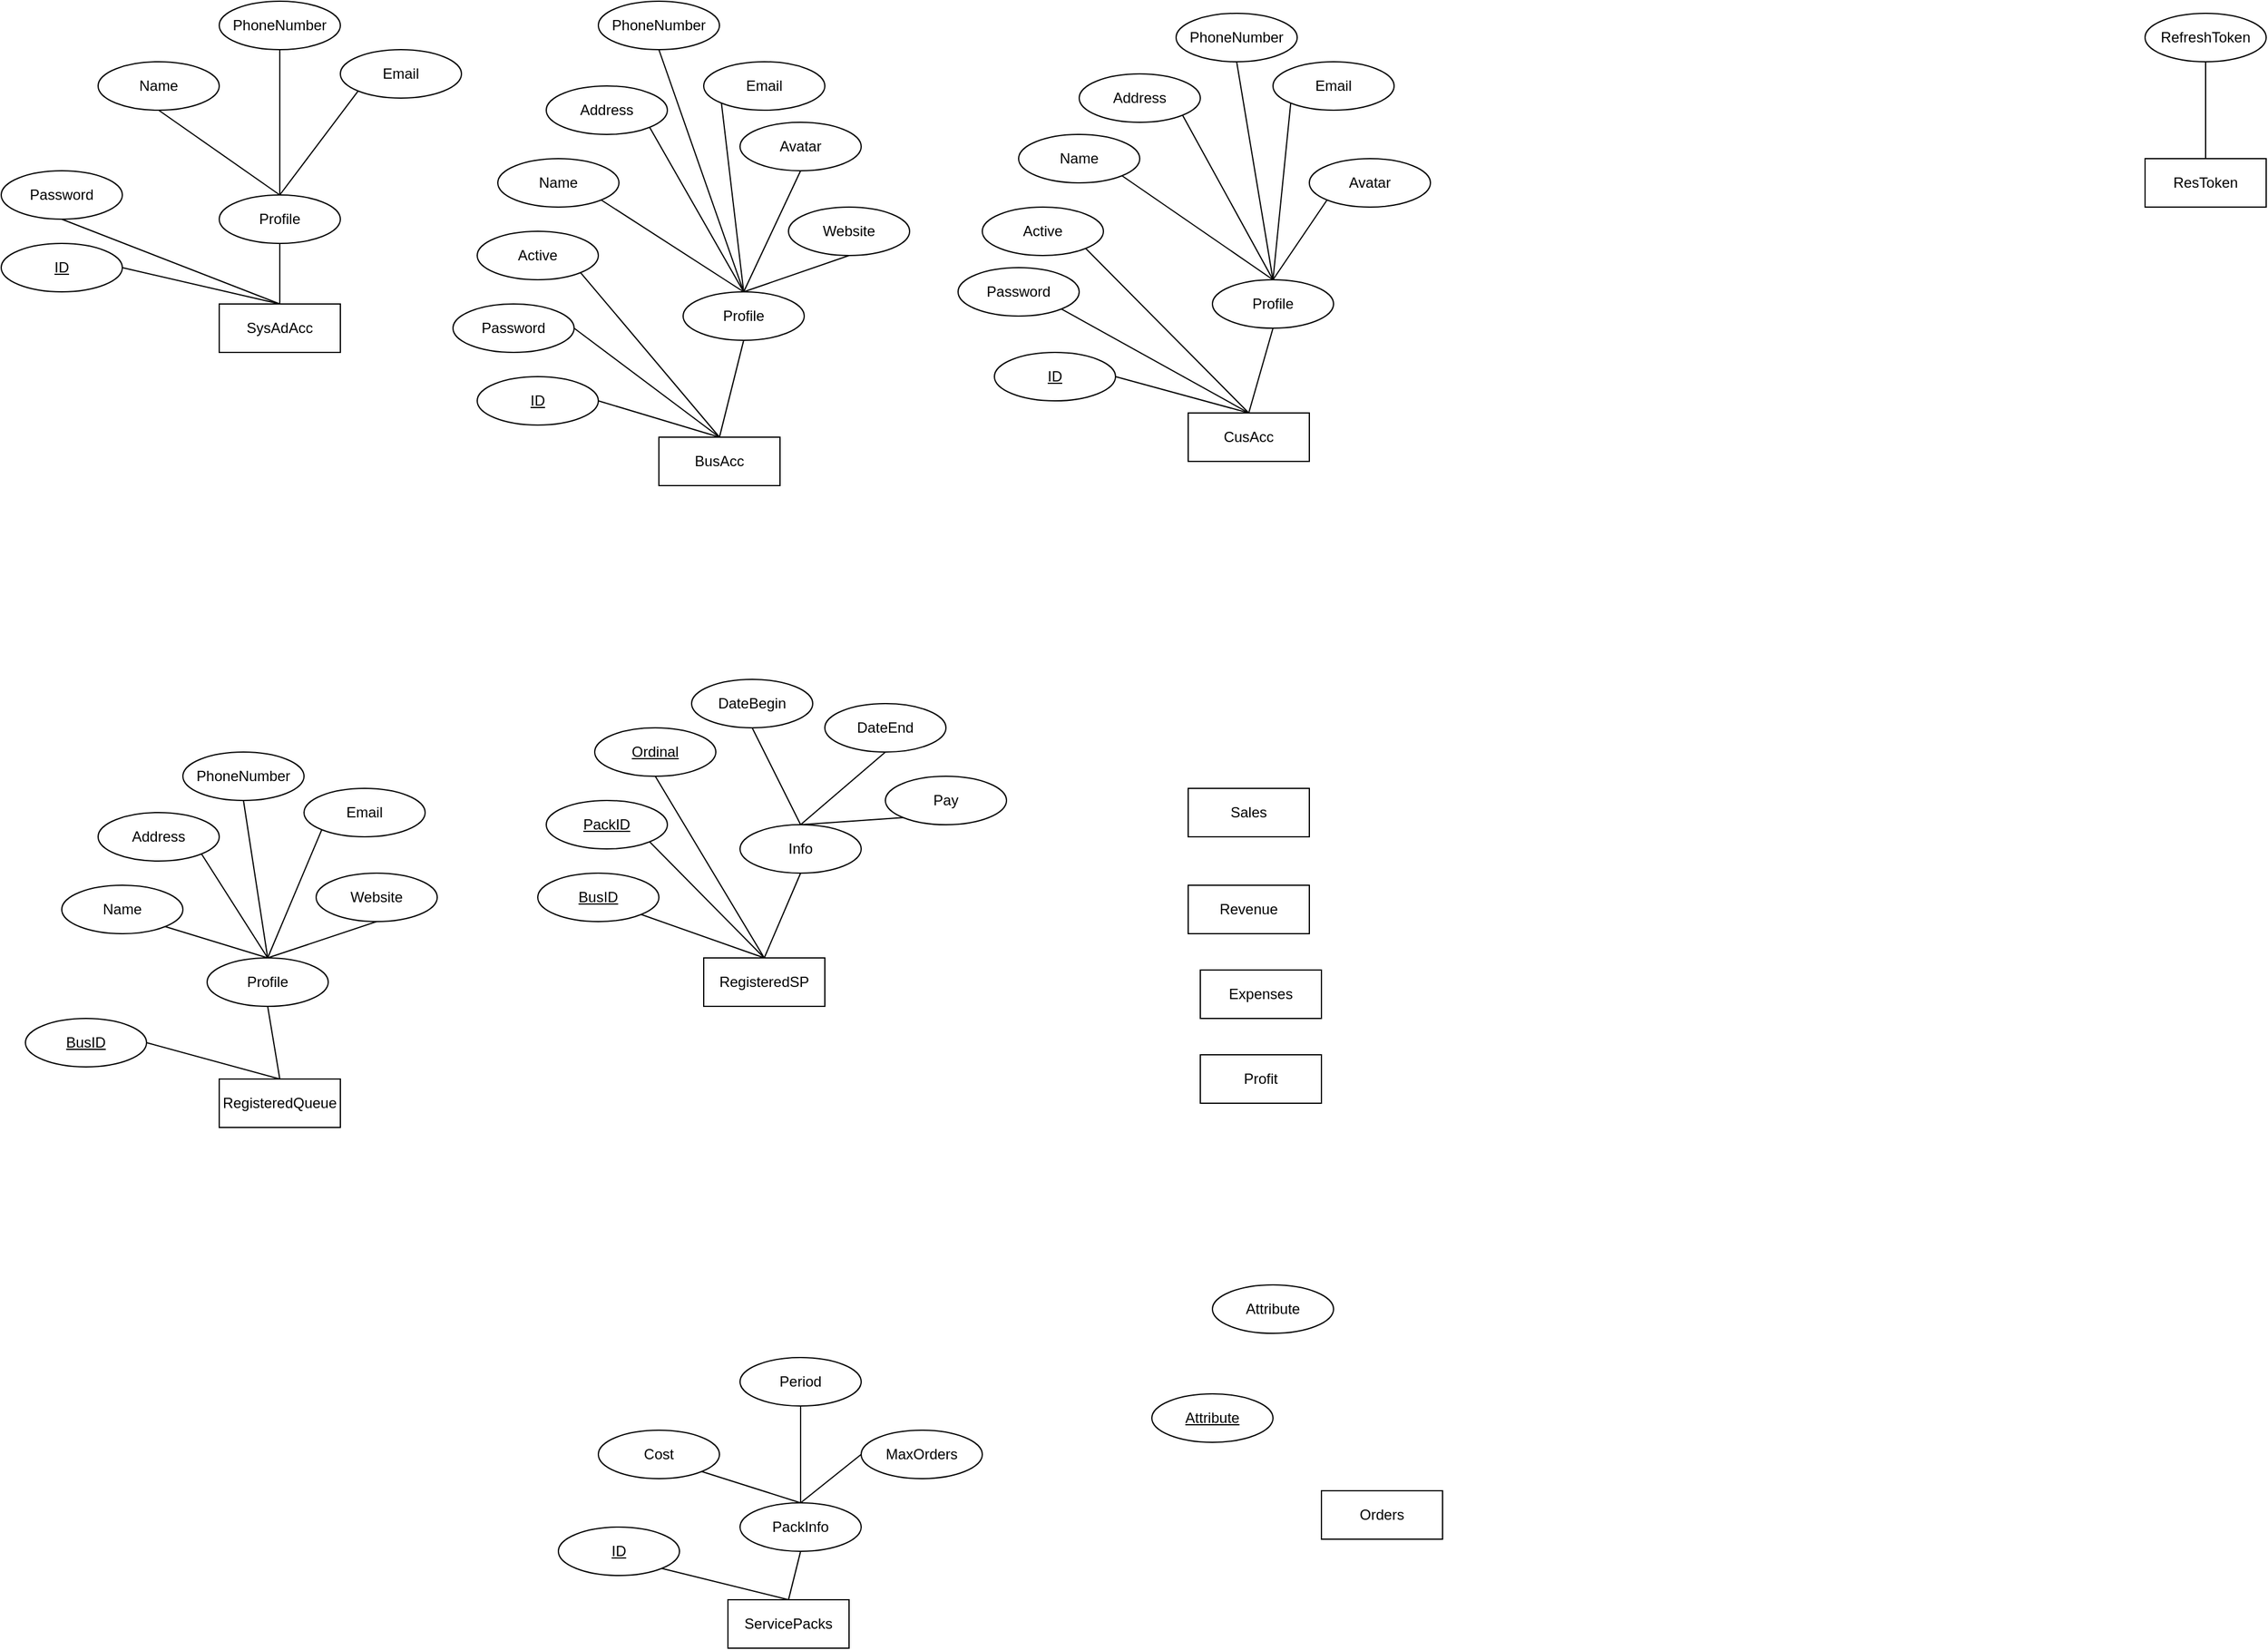 <mxfile version="14.5.3" type="github">
  <diagram id="R2lEEEUBdFMjLlhIrx00" name="Page-1">
    <mxGraphModel dx="868" dy="462" grid="1" gridSize="10" guides="1" tooltips="1" connect="1" arrows="1" fold="1" page="1" pageScale="1" pageWidth="1920" pageHeight="1200" background="none" math="0" shadow="0" extFonts="Permanent Marker^https://fonts.googleapis.com/css?family=Permanent+Marker">
      <root>
        <mxCell id="0" />
        <mxCell id="1" parent="0" />
        <mxCell id="k6KYrHeAKpyfFp28Gv0Z-1" value="SysAdAcc" style="whiteSpace=wrap;html=1;align=center;" vertex="1" parent="1">
          <mxGeometry x="190" y="260" width="100" height="40" as="geometry" />
        </mxCell>
        <mxCell id="k6KYrHeAKpyfFp28Gv0Z-2" value="CusAcc" style="whiteSpace=wrap;html=1;align=center;" vertex="1" parent="1">
          <mxGeometry x="990" y="350" width="100" height="40" as="geometry" />
        </mxCell>
        <mxCell id="k6KYrHeAKpyfFp28Gv0Z-3" value="BusAcc" style="whiteSpace=wrap;html=1;align=center;" vertex="1" parent="1">
          <mxGeometry x="553" y="370" width="100" height="40" as="geometry" />
        </mxCell>
        <mxCell id="k6KYrHeAKpyfFp28Gv0Z-4" value="ResToken" style="whiteSpace=wrap;html=1;align=center;" vertex="1" parent="1">
          <mxGeometry x="1780" y="140" width="100" height="40" as="geometry" />
        </mxCell>
        <mxCell id="k6KYrHeAKpyfFp28Gv0Z-11" value="RegisteredQueue" style="whiteSpace=wrap;html=1;align=center;" vertex="1" parent="1">
          <mxGeometry x="190" y="900" width="100" height="40" as="geometry" />
        </mxCell>
        <mxCell id="k6KYrHeAKpyfFp28Gv0Z-12" value="ServicePacks" style="whiteSpace=wrap;html=1;align=center;" vertex="1" parent="1">
          <mxGeometry x="610" y="1330" width="100" height="40" as="geometry" />
        </mxCell>
        <mxCell id="k6KYrHeAKpyfFp28Gv0Z-13" value="Orders" style="whiteSpace=wrap;html=1;align=center;" vertex="1" parent="1">
          <mxGeometry x="1100" y="1240" width="100" height="40" as="geometry" />
        </mxCell>
        <mxCell id="k6KYrHeAKpyfFp28Gv0Z-14" value="RegisteredSP" style="whiteSpace=wrap;html=1;align=center;" vertex="1" parent="1">
          <mxGeometry x="590" y="800" width="100" height="40" as="geometry" />
        </mxCell>
        <mxCell id="k6KYrHeAKpyfFp28Gv0Z-15" value="Revenue" style="whiteSpace=wrap;html=1;align=center;" vertex="1" parent="1">
          <mxGeometry x="990" y="740" width="100" height="40" as="geometry" />
        </mxCell>
        <mxCell id="k6KYrHeAKpyfFp28Gv0Z-16" value="Sales" style="whiteSpace=wrap;html=1;align=center;" vertex="1" parent="1">
          <mxGeometry x="990" y="660" width="100" height="40" as="geometry" />
        </mxCell>
        <mxCell id="k6KYrHeAKpyfFp28Gv0Z-17" value="Expenses" style="whiteSpace=wrap;html=1;align=center;" vertex="1" parent="1">
          <mxGeometry x="1000" y="810" width="100" height="40" as="geometry" />
        </mxCell>
        <mxCell id="k6KYrHeAKpyfFp28Gv0Z-18" value="Profit" style="whiteSpace=wrap;html=1;align=center;" vertex="1" parent="1">
          <mxGeometry x="1000" y="880" width="100" height="40" as="geometry" />
        </mxCell>
        <mxCell id="k6KYrHeAKpyfFp28Gv0Z-19" value="Password" style="ellipse;whiteSpace=wrap;html=1;align=center;" vertex="1" parent="1">
          <mxGeometry x="10" y="150" width="100" height="40" as="geometry" />
        </mxCell>
        <mxCell id="k6KYrHeAKpyfFp28Gv0Z-21" value="" style="endArrow=none;html=1;rounded=0;exitX=0.5;exitY=1;exitDx=0;exitDy=0;entryX=0.5;entryY=0;entryDx=0;entryDy=0;" edge="1" parent="1" source="k6KYrHeAKpyfFp28Gv0Z-19" target="k6KYrHeAKpyfFp28Gv0Z-1">
          <mxGeometry relative="1" as="geometry">
            <mxPoint x="190" y="190" as="sourcePoint" />
            <mxPoint x="350" y="190" as="targetPoint" />
          </mxGeometry>
        </mxCell>
        <mxCell id="k6KYrHeAKpyfFp28Gv0Z-22" value="Profile" style="ellipse;whiteSpace=wrap;html=1;align=center;" vertex="1" parent="1">
          <mxGeometry x="190" y="170" width="100" height="40" as="geometry" />
        </mxCell>
        <mxCell id="k6KYrHeAKpyfFp28Gv0Z-23" value="ID" style="ellipse;whiteSpace=wrap;html=1;align=center;fontStyle=4;" vertex="1" parent="1">
          <mxGeometry x="10" y="210" width="100" height="40" as="geometry" />
        </mxCell>
        <mxCell id="k6KYrHeAKpyfFp28Gv0Z-24" value="" style="endArrow=none;html=1;rounded=0;exitX=1;exitY=0.5;exitDx=0;exitDy=0;entryX=0.5;entryY=0;entryDx=0;entryDy=0;" edge="1" parent="1" source="k6KYrHeAKpyfFp28Gv0Z-23" target="k6KYrHeAKpyfFp28Gv0Z-1">
          <mxGeometry relative="1" as="geometry">
            <mxPoint x="370" y="290" as="sourcePoint" />
            <mxPoint x="530" y="290" as="targetPoint" />
          </mxGeometry>
        </mxCell>
        <mxCell id="k6KYrHeAKpyfFp28Gv0Z-25" value="" style="endArrow=none;html=1;rounded=0;exitX=0.5;exitY=1;exitDx=0;exitDy=0;entryX=0.5;entryY=0;entryDx=0;entryDy=0;" edge="1" parent="1" source="k6KYrHeAKpyfFp28Gv0Z-22" target="k6KYrHeAKpyfFp28Gv0Z-1">
          <mxGeometry relative="1" as="geometry">
            <mxPoint x="370" y="290" as="sourcePoint" />
            <mxPoint x="530" y="290" as="targetPoint" />
          </mxGeometry>
        </mxCell>
        <mxCell id="k6KYrHeAKpyfFp28Gv0Z-26" value="Name" style="ellipse;whiteSpace=wrap;html=1;align=center;" vertex="1" parent="1">
          <mxGeometry x="90" y="60" width="100" height="40" as="geometry" />
        </mxCell>
        <mxCell id="k6KYrHeAKpyfFp28Gv0Z-34" value="PhoneNumber" style="ellipse;whiteSpace=wrap;html=1;align=center;" vertex="1" parent="1">
          <mxGeometry x="190" y="10" width="100" height="40" as="geometry" />
        </mxCell>
        <mxCell id="k6KYrHeAKpyfFp28Gv0Z-35" value="Email" style="ellipse;whiteSpace=wrap;html=1;align=center;" vertex="1" parent="1">
          <mxGeometry x="290" y="50" width="100" height="40" as="geometry" />
        </mxCell>
        <mxCell id="k6KYrHeAKpyfFp28Gv0Z-37" value="" style="endArrow=none;html=1;rounded=0;exitX=0.5;exitY=1;exitDx=0;exitDy=0;entryX=0.5;entryY=0;entryDx=0;entryDy=0;" edge="1" parent="1" source="k6KYrHeAKpyfFp28Gv0Z-26" target="k6KYrHeAKpyfFp28Gv0Z-22">
          <mxGeometry relative="1" as="geometry">
            <mxPoint x="370" y="30" as="sourcePoint" />
            <mxPoint x="530" y="30" as="targetPoint" />
          </mxGeometry>
        </mxCell>
        <mxCell id="k6KYrHeAKpyfFp28Gv0Z-39" value="" style="endArrow=none;html=1;rounded=0;exitX=0.5;exitY=1;exitDx=0;exitDy=0;entryX=0.5;entryY=0;entryDx=0;entryDy=0;" edge="1" parent="1" source="k6KYrHeAKpyfFp28Gv0Z-34" target="k6KYrHeAKpyfFp28Gv0Z-22">
          <mxGeometry relative="1" as="geometry">
            <mxPoint x="370" y="30" as="sourcePoint" />
            <mxPoint x="530" y="30" as="targetPoint" />
          </mxGeometry>
        </mxCell>
        <mxCell id="k6KYrHeAKpyfFp28Gv0Z-40" value="" style="endArrow=none;html=1;rounded=0;exitX=0;exitY=1;exitDx=0;exitDy=0;entryX=0.5;entryY=0;entryDx=0;entryDy=0;" edge="1" parent="1" source="k6KYrHeAKpyfFp28Gv0Z-35" target="k6KYrHeAKpyfFp28Gv0Z-22">
          <mxGeometry relative="1" as="geometry">
            <mxPoint x="370" y="30" as="sourcePoint" />
            <mxPoint x="530" y="30" as="targetPoint" />
          </mxGeometry>
        </mxCell>
        <mxCell id="k6KYrHeAKpyfFp28Gv0Z-44" value="Password" style="ellipse;whiteSpace=wrap;html=1;align=center;" vertex="1" parent="1">
          <mxGeometry x="383" y="260" width="100" height="40" as="geometry" />
        </mxCell>
        <mxCell id="k6KYrHeAKpyfFp28Gv0Z-45" value="ID" style="ellipse;whiteSpace=wrap;html=1;align=center;fontStyle=4;" vertex="1" parent="1">
          <mxGeometry x="403" y="320" width="100" height="40" as="geometry" />
        </mxCell>
        <mxCell id="k6KYrHeAKpyfFp28Gv0Z-46" value="Active" style="ellipse;whiteSpace=wrap;html=1;align=center;" vertex="1" parent="1">
          <mxGeometry x="403" y="200" width="100" height="40" as="geometry" />
        </mxCell>
        <mxCell id="k6KYrHeAKpyfFp28Gv0Z-47" value="Profile" style="ellipse;whiteSpace=wrap;html=1;align=center;" vertex="1" parent="1">
          <mxGeometry x="573" y="250" width="100" height="40" as="geometry" />
        </mxCell>
        <mxCell id="k6KYrHeAKpyfFp28Gv0Z-48" value="" style="endArrow=none;html=1;rounded=0;exitX=1;exitY=0.5;exitDx=0;exitDy=0;entryX=0.5;entryY=0;entryDx=0;entryDy=0;" edge="1" parent="1" source="k6KYrHeAKpyfFp28Gv0Z-45" target="k6KYrHeAKpyfFp28Gv0Z-3">
          <mxGeometry relative="1" as="geometry">
            <mxPoint x="413" y="240" as="sourcePoint" />
            <mxPoint x="573" y="240" as="targetPoint" />
          </mxGeometry>
        </mxCell>
        <mxCell id="k6KYrHeAKpyfFp28Gv0Z-49" value="" style="endArrow=none;html=1;rounded=0;exitX=1;exitY=0.5;exitDx=0;exitDy=0;entryX=0.5;entryY=0;entryDx=0;entryDy=0;" edge="1" parent="1" source="k6KYrHeAKpyfFp28Gv0Z-44" target="k6KYrHeAKpyfFp28Gv0Z-3">
          <mxGeometry relative="1" as="geometry">
            <mxPoint x="413" y="240" as="sourcePoint" />
            <mxPoint x="573" y="240" as="targetPoint" />
          </mxGeometry>
        </mxCell>
        <mxCell id="k6KYrHeAKpyfFp28Gv0Z-50" value="" style="endArrow=none;html=1;rounded=0;exitX=1;exitY=1;exitDx=0;exitDy=0;entryX=0.5;entryY=0;entryDx=0;entryDy=0;" edge="1" parent="1" source="k6KYrHeAKpyfFp28Gv0Z-46" target="k6KYrHeAKpyfFp28Gv0Z-3">
          <mxGeometry relative="1" as="geometry">
            <mxPoint x="413" y="240" as="sourcePoint" />
            <mxPoint x="573" y="240" as="targetPoint" />
          </mxGeometry>
        </mxCell>
        <mxCell id="k6KYrHeAKpyfFp28Gv0Z-51" value="" style="endArrow=none;html=1;rounded=0;entryX=0.5;entryY=1;entryDx=0;entryDy=0;exitX=0.5;exitY=0;exitDx=0;exitDy=0;" edge="1" parent="1" source="k6KYrHeAKpyfFp28Gv0Z-3" target="k6KYrHeAKpyfFp28Gv0Z-47">
          <mxGeometry relative="1" as="geometry">
            <mxPoint x="413" y="240" as="sourcePoint" />
            <mxPoint x="573" y="240" as="targetPoint" />
          </mxGeometry>
        </mxCell>
        <mxCell id="k6KYrHeAKpyfFp28Gv0Z-52" value="Name" style="ellipse;whiteSpace=wrap;html=1;align=center;" vertex="1" parent="1">
          <mxGeometry x="420" y="140" width="100" height="40" as="geometry" />
        </mxCell>
        <mxCell id="k6KYrHeAKpyfFp28Gv0Z-54" value="Address" style="ellipse;whiteSpace=wrap;html=1;align=center;" vertex="1" parent="1">
          <mxGeometry x="460" y="80" width="100" height="40" as="geometry" />
        </mxCell>
        <mxCell id="k6KYrHeAKpyfFp28Gv0Z-55" value="PhoneNumber" style="ellipse;whiteSpace=wrap;html=1;align=center;" vertex="1" parent="1">
          <mxGeometry x="503" y="10" width="100" height="40" as="geometry" />
        </mxCell>
        <mxCell id="k6KYrHeAKpyfFp28Gv0Z-56" value="Email" style="ellipse;whiteSpace=wrap;html=1;align=center;" vertex="1" parent="1">
          <mxGeometry x="590" y="60" width="100" height="40" as="geometry" />
        </mxCell>
        <mxCell id="k6KYrHeAKpyfFp28Gv0Z-57" value="Avatar" style="ellipse;whiteSpace=wrap;html=1;align=center;" vertex="1" parent="1">
          <mxGeometry x="620" y="110" width="100" height="40" as="geometry" />
        </mxCell>
        <mxCell id="k6KYrHeAKpyfFp28Gv0Z-58" value="" style="endArrow=none;html=1;rounded=0;exitX=1;exitY=1;exitDx=0;exitDy=0;entryX=0.5;entryY=0;entryDx=0;entryDy=0;" edge="1" parent="1" source="k6KYrHeAKpyfFp28Gv0Z-52" target="k6KYrHeAKpyfFp28Gv0Z-47">
          <mxGeometry relative="1" as="geometry">
            <mxPoint x="363" y="190" as="sourcePoint" />
            <mxPoint x="523" y="190" as="targetPoint" />
          </mxGeometry>
        </mxCell>
        <mxCell id="k6KYrHeAKpyfFp28Gv0Z-59" value="" style="endArrow=none;html=1;rounded=0;entryX=1;entryY=1;entryDx=0;entryDy=0;exitX=0.5;exitY=0;exitDx=0;exitDy=0;" edge="1" parent="1" source="k6KYrHeAKpyfFp28Gv0Z-47" target="k6KYrHeAKpyfFp28Gv0Z-54">
          <mxGeometry relative="1" as="geometry">
            <mxPoint x="363" y="190" as="sourcePoint" />
            <mxPoint x="523" y="190" as="targetPoint" />
          </mxGeometry>
        </mxCell>
        <mxCell id="k6KYrHeAKpyfFp28Gv0Z-60" value="" style="endArrow=none;html=1;rounded=0;exitX=0.5;exitY=1;exitDx=0;exitDy=0;entryX=0.5;entryY=0;entryDx=0;entryDy=0;" edge="1" parent="1" source="k6KYrHeAKpyfFp28Gv0Z-55" target="k6KYrHeAKpyfFp28Gv0Z-47">
          <mxGeometry relative="1" as="geometry">
            <mxPoint x="363" y="190" as="sourcePoint" />
            <mxPoint x="523" y="190" as="targetPoint" />
          </mxGeometry>
        </mxCell>
        <mxCell id="k6KYrHeAKpyfFp28Gv0Z-61" value="" style="endArrow=none;html=1;rounded=0;exitX=0;exitY=1;exitDx=0;exitDy=0;entryX=0.5;entryY=0;entryDx=0;entryDy=0;" edge="1" parent="1" source="k6KYrHeAKpyfFp28Gv0Z-56" target="k6KYrHeAKpyfFp28Gv0Z-47">
          <mxGeometry relative="1" as="geometry">
            <mxPoint x="363" y="190" as="sourcePoint" />
            <mxPoint x="523" y="190" as="targetPoint" />
          </mxGeometry>
        </mxCell>
        <mxCell id="k6KYrHeAKpyfFp28Gv0Z-62" value="" style="endArrow=none;html=1;rounded=0;entryX=0.5;entryY=1;entryDx=0;entryDy=0;exitX=0.5;exitY=0;exitDx=0;exitDy=0;" edge="1" parent="1" source="k6KYrHeAKpyfFp28Gv0Z-47" target="k6KYrHeAKpyfFp28Gv0Z-57">
          <mxGeometry relative="1" as="geometry">
            <mxPoint x="363" y="190" as="sourcePoint" />
            <mxPoint x="523" y="190" as="targetPoint" />
          </mxGeometry>
        </mxCell>
        <mxCell id="k6KYrHeAKpyfFp28Gv0Z-63" value="Password" style="ellipse;whiteSpace=wrap;html=1;align=center;" vertex="1" parent="1">
          <mxGeometry x="800" y="230" width="100" height="40" as="geometry" />
        </mxCell>
        <mxCell id="k6KYrHeAKpyfFp28Gv0Z-64" value="ID" style="ellipse;whiteSpace=wrap;html=1;align=center;fontStyle=4;" vertex="1" parent="1">
          <mxGeometry x="830" y="300" width="100" height="40" as="geometry" />
        </mxCell>
        <mxCell id="k6KYrHeAKpyfFp28Gv0Z-65" value="" style="endArrow=none;html=1;rounded=0;exitX=1;exitY=0.5;exitDx=0;exitDy=0;entryX=0.5;entryY=0;entryDx=0;entryDy=0;" edge="1" parent="1" source="k6KYrHeAKpyfFp28Gv0Z-64" target="k6KYrHeAKpyfFp28Gv0Z-2">
          <mxGeometry relative="1" as="geometry">
            <mxPoint x="820" y="180" as="sourcePoint" />
            <mxPoint x="980" y="180" as="targetPoint" />
          </mxGeometry>
        </mxCell>
        <mxCell id="k6KYrHeAKpyfFp28Gv0Z-66" value="" style="endArrow=none;html=1;rounded=0;exitX=1;exitY=1;exitDx=0;exitDy=0;entryX=0.5;entryY=0;entryDx=0;entryDy=0;" edge="1" parent="1" source="k6KYrHeAKpyfFp28Gv0Z-63" target="k6KYrHeAKpyfFp28Gv0Z-2">
          <mxGeometry relative="1" as="geometry">
            <mxPoint x="820" y="180" as="sourcePoint" />
            <mxPoint x="1010" y="220" as="targetPoint" />
          </mxGeometry>
        </mxCell>
        <mxCell id="k6KYrHeAKpyfFp28Gv0Z-67" value="Active" style="ellipse;whiteSpace=wrap;html=1;align=center;" vertex="1" parent="1">
          <mxGeometry x="820" y="180" width="100" height="40" as="geometry" />
        </mxCell>
        <mxCell id="k6KYrHeAKpyfFp28Gv0Z-68" value="Profile" style="ellipse;whiteSpace=wrap;html=1;align=center;" vertex="1" parent="1">
          <mxGeometry x="1010" y="240" width="100" height="40" as="geometry" />
        </mxCell>
        <mxCell id="k6KYrHeAKpyfFp28Gv0Z-69" value="" style="endArrow=none;html=1;rounded=0;entryX=0.5;entryY=1;entryDx=0;entryDy=0;exitX=0.5;exitY=0;exitDx=0;exitDy=0;" edge="1" parent="1" source="k6KYrHeAKpyfFp28Gv0Z-2" target="k6KYrHeAKpyfFp28Gv0Z-68">
          <mxGeometry relative="1" as="geometry">
            <mxPoint x="820" y="180" as="sourcePoint" />
            <mxPoint x="980" y="180" as="targetPoint" />
          </mxGeometry>
        </mxCell>
        <mxCell id="k6KYrHeAKpyfFp28Gv0Z-70" value="Name" style="ellipse;whiteSpace=wrap;html=1;align=center;" vertex="1" parent="1">
          <mxGeometry x="850" y="120" width="100" height="40" as="geometry" />
        </mxCell>
        <mxCell id="k6KYrHeAKpyfFp28Gv0Z-71" value="Address" style="ellipse;whiteSpace=wrap;html=1;align=center;" vertex="1" parent="1">
          <mxGeometry x="900" y="70" width="100" height="40" as="geometry" />
        </mxCell>
        <mxCell id="k6KYrHeAKpyfFp28Gv0Z-72" value="PhoneNumber" style="ellipse;whiteSpace=wrap;html=1;align=center;" vertex="1" parent="1">
          <mxGeometry x="980" y="20" width="100" height="40" as="geometry" />
        </mxCell>
        <mxCell id="k6KYrHeAKpyfFp28Gv0Z-73" value="Email" style="ellipse;whiteSpace=wrap;html=1;align=center;" vertex="1" parent="1">
          <mxGeometry x="1060" y="60" width="100" height="40" as="geometry" />
        </mxCell>
        <mxCell id="k6KYrHeAKpyfFp28Gv0Z-74" value="Avatar" style="ellipse;whiteSpace=wrap;html=1;align=center;" vertex="1" parent="1">
          <mxGeometry x="1090" y="140" width="100" height="40" as="geometry" />
        </mxCell>
        <mxCell id="k6KYrHeAKpyfFp28Gv0Z-75" value="" style="endArrow=none;html=1;rounded=0;exitX=1;exitY=1;exitDx=0;exitDy=0;entryX=0.5;entryY=0;entryDx=0;entryDy=0;" edge="1" parent="1" source="k6KYrHeAKpyfFp28Gv0Z-70" target="k6KYrHeAKpyfFp28Gv0Z-68">
          <mxGeometry relative="1" as="geometry">
            <mxPoint x="850" y="180" as="sourcePoint" />
            <mxPoint x="1010" y="180" as="targetPoint" />
          </mxGeometry>
        </mxCell>
        <mxCell id="k6KYrHeAKpyfFp28Gv0Z-76" value="" style="endArrow=none;html=1;rounded=0;exitX=1;exitY=1;exitDx=0;exitDy=0;entryX=0.5;entryY=0;entryDx=0;entryDy=0;" edge="1" parent="1" source="k6KYrHeAKpyfFp28Gv0Z-71" target="k6KYrHeAKpyfFp28Gv0Z-68">
          <mxGeometry relative="1" as="geometry">
            <mxPoint x="850" y="180" as="sourcePoint" />
            <mxPoint x="1010" y="180" as="targetPoint" />
          </mxGeometry>
        </mxCell>
        <mxCell id="k6KYrHeAKpyfFp28Gv0Z-77" value="" style="endArrow=none;html=1;rounded=0;exitX=0.5;exitY=1;exitDx=0;exitDy=0;entryX=0.5;entryY=0;entryDx=0;entryDy=0;" edge="1" parent="1" source="k6KYrHeAKpyfFp28Gv0Z-72" target="k6KYrHeAKpyfFp28Gv0Z-68">
          <mxGeometry relative="1" as="geometry">
            <mxPoint x="850" y="180" as="sourcePoint" />
            <mxPoint x="1010" y="180" as="targetPoint" />
          </mxGeometry>
        </mxCell>
        <mxCell id="k6KYrHeAKpyfFp28Gv0Z-78" value="" style="endArrow=none;html=1;rounded=0;entryX=0;entryY=1;entryDx=0;entryDy=0;exitX=0.5;exitY=0;exitDx=0;exitDy=0;" edge="1" parent="1" source="k6KYrHeAKpyfFp28Gv0Z-68" target="k6KYrHeAKpyfFp28Gv0Z-73">
          <mxGeometry relative="1" as="geometry">
            <mxPoint x="850" y="180" as="sourcePoint" />
            <mxPoint x="1010" y="180" as="targetPoint" />
          </mxGeometry>
        </mxCell>
        <mxCell id="k6KYrHeAKpyfFp28Gv0Z-79" value="" style="endArrow=none;html=1;rounded=0;entryX=0;entryY=1;entryDx=0;entryDy=0;exitX=0.5;exitY=0;exitDx=0;exitDy=0;" edge="1" parent="1" source="k6KYrHeAKpyfFp28Gv0Z-68" target="k6KYrHeAKpyfFp28Gv0Z-74">
          <mxGeometry relative="1" as="geometry">
            <mxPoint x="850" y="180" as="sourcePoint" />
            <mxPoint x="1010" y="180" as="targetPoint" />
          </mxGeometry>
        </mxCell>
        <mxCell id="k6KYrHeAKpyfFp28Gv0Z-80" value="RefreshToken" style="ellipse;whiteSpace=wrap;html=1;align=center;" vertex="1" parent="1">
          <mxGeometry x="1780" y="20" width="100" height="40" as="geometry" />
        </mxCell>
        <mxCell id="k6KYrHeAKpyfFp28Gv0Z-81" value="" style="endArrow=none;html=1;rounded=0;exitX=0.5;exitY=0;exitDx=0;exitDy=0;entryX=0.5;entryY=1;entryDx=0;entryDy=0;" edge="1" parent="1" source="k6KYrHeAKpyfFp28Gv0Z-4" target="k6KYrHeAKpyfFp28Gv0Z-80">
          <mxGeometry relative="1" as="geometry">
            <mxPoint x="1360" y="-30" as="sourcePoint" />
            <mxPoint x="1520" y="-30" as="targetPoint" />
          </mxGeometry>
        </mxCell>
        <mxCell id="k6KYrHeAKpyfFp28Gv0Z-82" value="" style="endArrow=none;html=1;rounded=0;exitX=1;exitY=1;exitDx=0;exitDy=0;entryX=0.5;entryY=0;entryDx=0;entryDy=0;" edge="1" parent="1" source="k6KYrHeAKpyfFp28Gv0Z-67" target="k6KYrHeAKpyfFp28Gv0Z-2">
          <mxGeometry relative="1" as="geometry">
            <mxPoint x="830" y="170" as="sourcePoint" />
            <mxPoint x="990" y="170" as="targetPoint" />
          </mxGeometry>
        </mxCell>
        <mxCell id="k6KYrHeAKpyfFp28Gv0Z-83" value="Website" style="ellipse;whiteSpace=wrap;html=1;align=center;" vertex="1" parent="1">
          <mxGeometry x="660" y="180" width="100" height="40" as="geometry" />
        </mxCell>
        <mxCell id="k6KYrHeAKpyfFp28Gv0Z-84" value="" style="endArrow=none;html=1;rounded=0;exitX=0.5;exitY=1;exitDx=0;exitDy=0;entryX=0.5;entryY=0;entryDx=0;entryDy=0;" edge="1" parent="1" source="k6KYrHeAKpyfFp28Gv0Z-83" target="k6KYrHeAKpyfFp28Gv0Z-47">
          <mxGeometry relative="1" as="geometry">
            <mxPoint x="580" y="300" as="sourcePoint" />
            <mxPoint x="740" y="300" as="targetPoint" />
          </mxGeometry>
        </mxCell>
        <mxCell id="k6KYrHeAKpyfFp28Gv0Z-85" value="Profile" style="ellipse;whiteSpace=wrap;html=1;align=center;" vertex="1" parent="1">
          <mxGeometry x="180" y="800" width="100" height="40" as="geometry" />
        </mxCell>
        <mxCell id="k6KYrHeAKpyfFp28Gv0Z-86" value="BusID" style="ellipse;whiteSpace=wrap;html=1;align=center;fontStyle=4;" vertex="1" parent="1">
          <mxGeometry x="30" y="850" width="100" height="40" as="geometry" />
        </mxCell>
        <mxCell id="k6KYrHeAKpyfFp28Gv0Z-87" value="Name" style="ellipse;whiteSpace=wrap;html=1;align=center;" vertex="1" parent="1">
          <mxGeometry x="60" y="740" width="100" height="40" as="geometry" />
        </mxCell>
        <mxCell id="k6KYrHeAKpyfFp28Gv0Z-88" value="Address" style="ellipse;whiteSpace=wrap;html=1;align=center;" vertex="1" parent="1">
          <mxGeometry x="90" y="680" width="100" height="40" as="geometry" />
        </mxCell>
        <mxCell id="k6KYrHeAKpyfFp28Gv0Z-89" value="PhoneNumber" style="ellipse;whiteSpace=wrap;html=1;align=center;" vertex="1" parent="1">
          <mxGeometry x="160" y="630" width="100" height="40" as="geometry" />
        </mxCell>
        <mxCell id="k6KYrHeAKpyfFp28Gv0Z-90" value="Email" style="ellipse;whiteSpace=wrap;html=1;align=center;" vertex="1" parent="1">
          <mxGeometry x="260" y="660" width="100" height="40" as="geometry" />
        </mxCell>
        <mxCell id="k6KYrHeAKpyfFp28Gv0Z-91" value="Website" style="ellipse;whiteSpace=wrap;html=1;align=center;" vertex="1" parent="1">
          <mxGeometry x="270" y="730" width="100" height="40" as="geometry" />
        </mxCell>
        <mxCell id="k6KYrHeAKpyfFp28Gv0Z-92" value="" style="endArrow=none;html=1;rounded=0;exitX=1;exitY=0.5;exitDx=0;exitDy=0;entryX=0.5;entryY=0;entryDx=0;entryDy=0;" edge="1" parent="1" source="k6KYrHeAKpyfFp28Gv0Z-86" target="k6KYrHeAKpyfFp28Gv0Z-11">
          <mxGeometry relative="1" as="geometry">
            <mxPoint x="250" y="870" as="sourcePoint" />
            <mxPoint x="410" y="870" as="targetPoint" />
          </mxGeometry>
        </mxCell>
        <mxCell id="k6KYrHeAKpyfFp28Gv0Z-93" value="" style="endArrow=none;html=1;rounded=0;exitX=0.5;exitY=1;exitDx=0;exitDy=0;entryX=0.5;entryY=0;entryDx=0;entryDy=0;" edge="1" parent="1" source="k6KYrHeAKpyfFp28Gv0Z-85" target="k6KYrHeAKpyfFp28Gv0Z-11">
          <mxGeometry relative="1" as="geometry">
            <mxPoint x="250" y="870" as="sourcePoint" />
            <mxPoint x="410" y="870" as="targetPoint" />
          </mxGeometry>
        </mxCell>
        <mxCell id="k6KYrHeAKpyfFp28Gv0Z-94" value="" style="endArrow=none;html=1;rounded=0;exitX=1;exitY=1;exitDx=0;exitDy=0;entryX=0.5;entryY=0;entryDx=0;entryDy=0;" edge="1" parent="1" source="k6KYrHeAKpyfFp28Gv0Z-87" target="k6KYrHeAKpyfFp28Gv0Z-85">
          <mxGeometry relative="1" as="geometry">
            <mxPoint x="250" y="870" as="sourcePoint" />
            <mxPoint x="220" y="760" as="targetPoint" />
          </mxGeometry>
        </mxCell>
        <mxCell id="k6KYrHeAKpyfFp28Gv0Z-95" value="" style="endArrow=none;html=1;rounded=0;exitX=1;exitY=1;exitDx=0;exitDy=0;entryX=0.5;entryY=0;entryDx=0;entryDy=0;" edge="1" parent="1" source="k6KYrHeAKpyfFp28Gv0Z-88" target="k6KYrHeAKpyfFp28Gv0Z-85">
          <mxGeometry relative="1" as="geometry">
            <mxPoint x="250" y="870" as="sourcePoint" />
            <mxPoint x="410" y="870" as="targetPoint" />
          </mxGeometry>
        </mxCell>
        <mxCell id="k6KYrHeAKpyfFp28Gv0Z-96" value="" style="endArrow=none;html=1;rounded=0;exitX=0.5;exitY=1;exitDx=0;exitDy=0;entryX=0.5;entryY=0;entryDx=0;entryDy=0;" edge="1" parent="1" source="k6KYrHeAKpyfFp28Gv0Z-89" target="k6KYrHeAKpyfFp28Gv0Z-85">
          <mxGeometry relative="1" as="geometry">
            <mxPoint x="250" y="870" as="sourcePoint" />
            <mxPoint x="410" y="870" as="targetPoint" />
          </mxGeometry>
        </mxCell>
        <mxCell id="k6KYrHeAKpyfFp28Gv0Z-97" value="" style="endArrow=none;html=1;rounded=0;exitX=0;exitY=1;exitDx=0;exitDy=0;entryX=0.5;entryY=0;entryDx=0;entryDy=0;" edge="1" parent="1" source="k6KYrHeAKpyfFp28Gv0Z-90" target="k6KYrHeAKpyfFp28Gv0Z-85">
          <mxGeometry relative="1" as="geometry">
            <mxPoint x="250" y="870" as="sourcePoint" />
            <mxPoint x="410" y="870" as="targetPoint" />
          </mxGeometry>
        </mxCell>
        <mxCell id="k6KYrHeAKpyfFp28Gv0Z-99" value="" style="endArrow=none;html=1;rounded=0;exitX=0.5;exitY=1;exitDx=0;exitDy=0;entryX=0.5;entryY=0;entryDx=0;entryDy=0;" edge="1" parent="1" source="k6KYrHeAKpyfFp28Gv0Z-91" target="k6KYrHeAKpyfFp28Gv0Z-85">
          <mxGeometry relative="1" as="geometry">
            <mxPoint x="250" y="870" as="sourcePoint" />
            <mxPoint x="410" y="870" as="targetPoint" />
          </mxGeometry>
        </mxCell>
        <mxCell id="k6KYrHeAKpyfFp28Gv0Z-102" value="BusID" style="ellipse;whiteSpace=wrap;html=1;align=center;fontStyle=4;" vertex="1" parent="1">
          <mxGeometry x="453" y="730" width="100" height="40" as="geometry" />
        </mxCell>
        <mxCell id="k6KYrHeAKpyfFp28Gv0Z-103" value="PackInfo" style="ellipse;whiteSpace=wrap;html=1;align=center;" vertex="1" parent="1">
          <mxGeometry x="620" y="1250" width="100" height="40" as="geometry" />
        </mxCell>
        <mxCell id="k6KYrHeAKpyfFp28Gv0Z-104" value="ID" style="ellipse;whiteSpace=wrap;html=1;align=center;fontStyle=4;" vertex="1" parent="1">
          <mxGeometry x="470" y="1270" width="100" height="40" as="geometry" />
        </mxCell>
        <mxCell id="k6KYrHeAKpyfFp28Gv0Z-105" value="Cost" style="ellipse;whiteSpace=wrap;html=1;align=center;" vertex="1" parent="1">
          <mxGeometry x="503" y="1190" width="100" height="40" as="geometry" />
        </mxCell>
        <mxCell id="k6KYrHeAKpyfFp28Gv0Z-106" value="Period" style="ellipse;whiteSpace=wrap;html=1;align=center;" vertex="1" parent="1">
          <mxGeometry x="620" y="1130" width="100" height="40" as="geometry" />
        </mxCell>
        <mxCell id="k6KYrHeAKpyfFp28Gv0Z-108" value="" style="endArrow=none;html=1;rounded=0;exitX=1;exitY=1;exitDx=0;exitDy=0;entryX=0.5;entryY=0;entryDx=0;entryDy=0;" edge="1" parent="1" source="k6KYrHeAKpyfFp28Gv0Z-104" target="k6KYrHeAKpyfFp28Gv0Z-12">
          <mxGeometry relative="1" as="geometry">
            <mxPoint x="620" y="1210" as="sourcePoint" />
            <mxPoint x="780" y="1210" as="targetPoint" />
          </mxGeometry>
        </mxCell>
        <mxCell id="k6KYrHeAKpyfFp28Gv0Z-109" value="" style="endArrow=none;html=1;rounded=0;exitX=0.5;exitY=1;exitDx=0;exitDy=0;entryX=0.5;entryY=0;entryDx=0;entryDy=0;" edge="1" parent="1" source="k6KYrHeAKpyfFp28Gv0Z-103" target="k6KYrHeAKpyfFp28Gv0Z-12">
          <mxGeometry relative="1" as="geometry">
            <mxPoint x="620" y="1210" as="sourcePoint" />
            <mxPoint x="780" y="1210" as="targetPoint" />
          </mxGeometry>
        </mxCell>
        <mxCell id="k6KYrHeAKpyfFp28Gv0Z-110" value="" style="endArrow=none;html=1;rounded=0;exitX=1;exitY=1;exitDx=0;exitDy=0;entryX=0.5;entryY=0;entryDx=0;entryDy=0;" edge="1" parent="1" source="k6KYrHeAKpyfFp28Gv0Z-105" target="k6KYrHeAKpyfFp28Gv0Z-103">
          <mxGeometry relative="1" as="geometry">
            <mxPoint x="620" y="1210" as="sourcePoint" />
            <mxPoint x="780" y="1210" as="targetPoint" />
          </mxGeometry>
        </mxCell>
        <mxCell id="k6KYrHeAKpyfFp28Gv0Z-111" value="" style="endArrow=none;html=1;rounded=0;exitX=0.5;exitY=1;exitDx=0;exitDy=0;entryX=0.5;entryY=0;entryDx=0;entryDy=0;" edge="1" parent="1" source="k6KYrHeAKpyfFp28Gv0Z-106" target="k6KYrHeAKpyfFp28Gv0Z-103">
          <mxGeometry relative="1" as="geometry">
            <mxPoint x="670" y="1190" as="sourcePoint" />
            <mxPoint x="780" y="1210" as="targetPoint" />
          </mxGeometry>
        </mxCell>
        <mxCell id="k6KYrHeAKpyfFp28Gv0Z-113" value="MaxOrders" style="ellipse;whiteSpace=wrap;html=1;align=center;" vertex="1" parent="1">
          <mxGeometry x="720" y="1190" width="100" height="40" as="geometry" />
        </mxCell>
        <mxCell id="k6KYrHeAKpyfFp28Gv0Z-114" value="" style="endArrow=none;html=1;rounded=0;entryX=0;entryY=0.5;entryDx=0;entryDy=0;exitX=0.5;exitY=0;exitDx=0;exitDy=0;" edge="1" parent="1" source="k6KYrHeAKpyfFp28Gv0Z-103" target="k6KYrHeAKpyfFp28Gv0Z-113">
          <mxGeometry relative="1" as="geometry">
            <mxPoint x="620" y="1210" as="sourcePoint" />
            <mxPoint x="780" y="1210" as="targetPoint" />
          </mxGeometry>
        </mxCell>
        <mxCell id="k6KYrHeAKpyfFp28Gv0Z-116" value="" style="endArrow=none;html=1;rounded=0;exitX=1;exitY=1;exitDx=0;exitDy=0;entryX=0.5;entryY=0;entryDx=0;entryDy=0;" edge="1" parent="1" source="k6KYrHeAKpyfFp28Gv0Z-102" target="k6KYrHeAKpyfFp28Gv0Z-14">
          <mxGeometry relative="1" as="geometry">
            <mxPoint x="620" y="730" as="sourcePoint" />
            <mxPoint x="780" y="730" as="targetPoint" />
          </mxGeometry>
        </mxCell>
        <mxCell id="k6KYrHeAKpyfFp28Gv0Z-118" value="PackID" style="ellipse;whiteSpace=wrap;html=1;align=center;fontStyle=4;" vertex="1" parent="1">
          <mxGeometry x="460" y="670" width="100" height="40" as="geometry" />
        </mxCell>
        <mxCell id="k6KYrHeAKpyfFp28Gv0Z-119" value="Ordinal" style="ellipse;whiteSpace=wrap;html=1;align=center;fontStyle=4;" vertex="1" parent="1">
          <mxGeometry x="500" y="610" width="100" height="40" as="geometry" />
        </mxCell>
        <mxCell id="k6KYrHeAKpyfFp28Gv0Z-120" value="" style="endArrow=none;html=1;rounded=0;exitX=1;exitY=1;exitDx=0;exitDy=0;entryX=0.5;entryY=0;entryDx=0;entryDy=0;" edge="1" parent="1" source="k6KYrHeAKpyfFp28Gv0Z-118" target="k6KYrHeAKpyfFp28Gv0Z-14">
          <mxGeometry relative="1" as="geometry">
            <mxPoint x="520" y="790" as="sourcePoint" />
            <mxPoint x="680" y="790" as="targetPoint" />
          </mxGeometry>
        </mxCell>
        <mxCell id="k6KYrHeAKpyfFp28Gv0Z-121" value="" style="endArrow=none;html=1;rounded=0;exitX=0.5;exitY=1;exitDx=0;exitDy=0;entryX=0.5;entryY=0;entryDx=0;entryDy=0;" edge="1" parent="1" source="k6KYrHeAKpyfFp28Gv0Z-119" target="k6KYrHeAKpyfFp28Gv0Z-14">
          <mxGeometry relative="1" as="geometry">
            <mxPoint x="520" y="790" as="sourcePoint" />
            <mxPoint x="680" y="790" as="targetPoint" />
          </mxGeometry>
        </mxCell>
        <mxCell id="k6KYrHeAKpyfFp28Gv0Z-122" value="Info" style="ellipse;whiteSpace=wrap;html=1;align=center;" vertex="1" parent="1">
          <mxGeometry x="620" y="690" width="100" height="40" as="geometry" />
        </mxCell>
        <mxCell id="k6KYrHeAKpyfFp28Gv0Z-123" value="" style="endArrow=none;html=1;rounded=0;entryX=0.5;entryY=1;entryDx=0;entryDy=0;exitX=0.5;exitY=0;exitDx=0;exitDy=0;" edge="1" parent="1" source="k6KYrHeAKpyfFp28Gv0Z-14" target="k6KYrHeAKpyfFp28Gv0Z-122">
          <mxGeometry relative="1" as="geometry">
            <mxPoint x="520" y="790" as="sourcePoint" />
            <mxPoint x="680" y="790" as="targetPoint" />
          </mxGeometry>
        </mxCell>
        <mxCell id="k6KYrHeAKpyfFp28Gv0Z-124" value="DateBegin" style="ellipse;whiteSpace=wrap;html=1;align=center;" vertex="1" parent="1">
          <mxGeometry x="580" y="570" width="100" height="40" as="geometry" />
        </mxCell>
        <mxCell id="k6KYrHeAKpyfFp28Gv0Z-125" value="DateEnd" style="ellipse;whiteSpace=wrap;html=1;align=center;" vertex="1" parent="1">
          <mxGeometry x="690" y="590" width="100" height="40" as="geometry" />
        </mxCell>
        <mxCell id="k6KYrHeAKpyfFp28Gv0Z-126" value="" style="endArrow=none;html=1;rounded=0;entryX=0.5;entryY=1;entryDx=0;entryDy=0;exitX=0.5;exitY=0;exitDx=0;exitDy=0;" edge="1" parent="1" source="k6KYrHeAKpyfFp28Gv0Z-122" target="k6KYrHeAKpyfFp28Gv0Z-124">
          <mxGeometry relative="1" as="geometry">
            <mxPoint x="520" y="740" as="sourcePoint" />
            <mxPoint x="680" y="740" as="targetPoint" />
          </mxGeometry>
        </mxCell>
        <mxCell id="k6KYrHeAKpyfFp28Gv0Z-127" value="" style="endArrow=none;html=1;rounded=0;entryX=0.5;entryY=1;entryDx=0;entryDy=0;exitX=0.5;exitY=0;exitDx=0;exitDy=0;" edge="1" parent="1" source="k6KYrHeAKpyfFp28Gv0Z-122" target="k6KYrHeAKpyfFp28Gv0Z-125">
          <mxGeometry relative="1" as="geometry">
            <mxPoint x="520" y="740" as="sourcePoint" />
            <mxPoint x="680" y="740" as="targetPoint" />
          </mxGeometry>
        </mxCell>
        <mxCell id="k6KYrHeAKpyfFp28Gv0Z-128" value="Pay" style="ellipse;whiteSpace=wrap;html=1;align=center;" vertex="1" parent="1">
          <mxGeometry x="740" y="650" width="100" height="40" as="geometry" />
        </mxCell>
        <mxCell id="k6KYrHeAKpyfFp28Gv0Z-129" value="" style="endArrow=none;html=1;rounded=0;entryX=0;entryY=1;entryDx=0;entryDy=0;exitX=0.5;exitY=0;exitDx=0;exitDy=0;" edge="1" parent="1" source="k6KYrHeAKpyfFp28Gv0Z-122" target="k6KYrHeAKpyfFp28Gv0Z-128">
          <mxGeometry relative="1" as="geometry">
            <mxPoint x="520" y="740" as="sourcePoint" />
            <mxPoint x="680" y="740" as="targetPoint" />
          </mxGeometry>
        </mxCell>
        <mxCell id="k6KYrHeAKpyfFp28Gv0Z-134" value="Attribute" style="ellipse;whiteSpace=wrap;html=1;align=center;" vertex="1" parent="1">
          <mxGeometry x="1010" y="1070" width="100" height="40" as="geometry" />
        </mxCell>
        <mxCell id="k6KYrHeAKpyfFp28Gv0Z-135" value="Attribute" style="ellipse;whiteSpace=wrap;html=1;align=center;fontStyle=4;" vertex="1" parent="1">
          <mxGeometry x="960" y="1160" width="100" height="40" as="geometry" />
        </mxCell>
      </root>
    </mxGraphModel>
  </diagram>
</mxfile>
